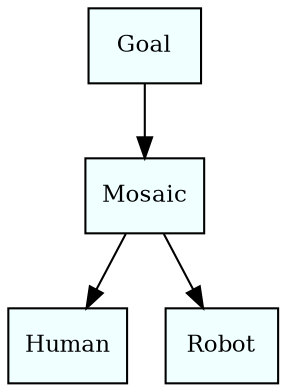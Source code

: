 digraph dependency_graph {
	rankdir=TB;
	node [fontsize=11, style=filled, fillcolor=azure, shape = box]
	Mosaic -> Human	Goal -> Mosaic	Mosaic -> Robot
}

